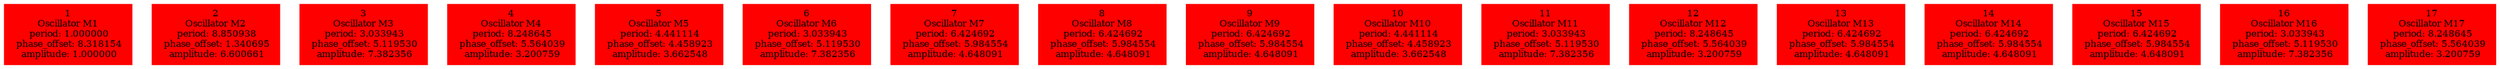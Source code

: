  digraph g{ forcelabels=true;
1 [label=<1<BR />Oscillator M1<BR /> period: 1.000000<BR /> phase_offset: 8.318154<BR /> amplitude: 1.000000>, shape=box,color=red,style=filled,fontsize=8];2 [label=<2<BR />Oscillator M2<BR /> period: 8.850938<BR /> phase_offset: 1.340695<BR /> amplitude: 6.600661>, shape=box,color=red,style=filled,fontsize=8];3 [label=<3<BR />Oscillator M3<BR /> period: 3.033943<BR /> phase_offset: 5.119530<BR /> amplitude: 7.382356>, shape=box,color=red,style=filled,fontsize=8];4 [label=<4<BR />Oscillator M4<BR /> period: 8.248645<BR /> phase_offset: 5.564039<BR /> amplitude: 3.200759>, shape=box,color=red,style=filled,fontsize=8];5 [label=<5<BR />Oscillator M5<BR /> period: 4.441114<BR /> phase_offset: 4.458923<BR /> amplitude: 3.662548>, shape=box,color=red,style=filled,fontsize=8];6 [label=<6<BR />Oscillator M6<BR /> period: 3.033943<BR /> phase_offset: 5.119530<BR /> amplitude: 7.382356>, shape=box,color=red,style=filled,fontsize=8];7 [label=<7<BR />Oscillator M7<BR /> period: 6.424692<BR /> phase_offset: 5.984554<BR /> amplitude: 4.648091>, shape=box,color=red,style=filled,fontsize=8];8 [label=<8<BR />Oscillator M8<BR /> period: 6.424692<BR /> phase_offset: 5.984554<BR /> amplitude: 4.648091>, shape=box,color=red,style=filled,fontsize=8];9 [label=<9<BR />Oscillator M9<BR /> period: 6.424692<BR /> phase_offset: 5.984554<BR /> amplitude: 4.648091>, shape=box,color=red,style=filled,fontsize=8];10 [label=<10<BR />Oscillator M10<BR /> period: 4.441114<BR /> phase_offset: 4.458923<BR /> amplitude: 3.662548>, shape=box,color=red,style=filled,fontsize=8];11 [label=<11<BR />Oscillator M11<BR /> period: 3.033943<BR /> phase_offset: 5.119530<BR /> amplitude: 7.382356>, shape=box,color=red,style=filled,fontsize=8];12 [label=<12<BR />Oscillator M12<BR /> period: 8.248645<BR /> phase_offset: 5.564039<BR /> amplitude: 3.200759>, shape=box,color=red,style=filled,fontsize=8];13 [label=<13<BR />Oscillator M13<BR /> period: 6.424692<BR /> phase_offset: 5.984554<BR /> amplitude: 4.648091>, shape=box,color=red,style=filled,fontsize=8];14 [label=<14<BR />Oscillator M14<BR /> period: 6.424692<BR /> phase_offset: 5.984554<BR /> amplitude: 4.648091>, shape=box,color=red,style=filled,fontsize=8];15 [label=<15<BR />Oscillator M15<BR /> period: 6.424692<BR /> phase_offset: 5.984554<BR /> amplitude: 4.648091>, shape=box,color=red,style=filled,fontsize=8];16 [label=<16<BR />Oscillator M16<BR /> period: 3.033943<BR /> phase_offset: 5.119530<BR /> amplitude: 7.382356>, shape=box,color=red,style=filled,fontsize=8];17 [label=<17<BR />Oscillator M17<BR /> period: 8.248645<BR /> phase_offset: 5.564039<BR /> amplitude: 3.200759>, shape=box,color=red,style=filled,fontsize=8]; }
